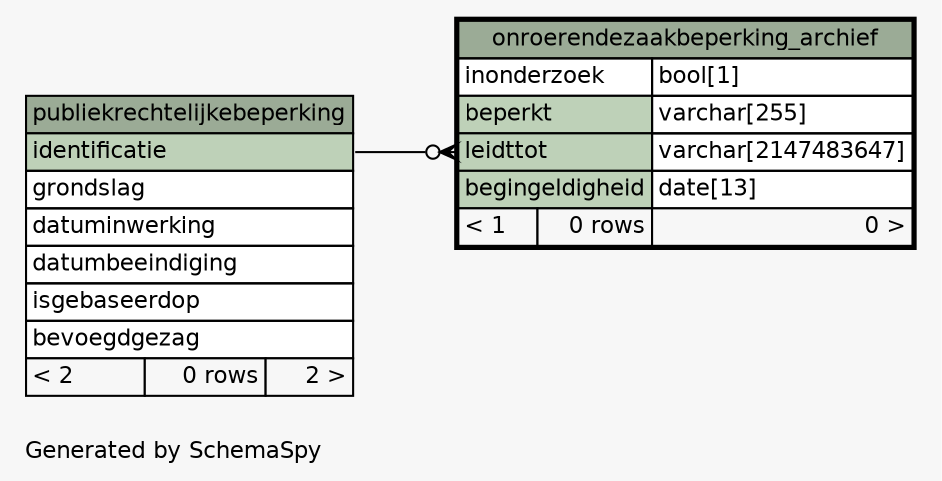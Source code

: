 // dot 2.43.0 on Linux 5.19.0-46-generic
// SchemaSpy rev Unknown
digraph "oneDegreeRelationshipsDiagram" {
  graph [
    rankdir="RL"
    bgcolor="#f7f7f7"
    label="\nGenerated by SchemaSpy"
    labeljust="l"
    nodesep="0.18"
    ranksep="0.46"
    fontname="Helvetica"
    fontsize="11"
  ];
  node [
    fontname="Helvetica"
    fontsize="11"
    shape="plaintext"
  ];
  edge [
    arrowsize="0.8"
  ];
  "onroerendezaakbeperking_archief":"leidttot":w -> "publiekrechtelijkebeperking":"identificatie":e [arrowhead=none dir=back arrowtail=crowodot];
  "onroerendezaakbeperking_archief" [
    label=<
    <TABLE BORDER="2" CELLBORDER="1" CELLSPACING="0" BGCOLOR="#ffffff">
      <TR><TD COLSPAN="3" BGCOLOR="#9bab96" ALIGN="CENTER">onroerendezaakbeperking_archief</TD></TR>
      <TR><TD PORT="inonderzoek" COLSPAN="2" ALIGN="LEFT">inonderzoek</TD><TD PORT="inonderzoek.type" ALIGN="LEFT">bool[1]</TD></TR>
      <TR><TD PORT="beperkt" COLSPAN="2" BGCOLOR="#bed1b8" ALIGN="LEFT">beperkt</TD><TD PORT="beperkt.type" ALIGN="LEFT">varchar[255]</TD></TR>
      <TR><TD PORT="leidttot" COLSPAN="2" BGCOLOR="#bed1b8" ALIGN="LEFT">leidttot</TD><TD PORT="leidttot.type" ALIGN="LEFT">varchar[2147483647]</TD></TR>
      <TR><TD PORT="begingeldigheid" COLSPAN="2" BGCOLOR="#bed1b8" ALIGN="LEFT">begingeldigheid</TD><TD PORT="begingeldigheid.type" ALIGN="LEFT">date[13]</TD></TR>
      <TR><TD ALIGN="LEFT" BGCOLOR="#f7f7f7">&lt; 1</TD><TD ALIGN="RIGHT" BGCOLOR="#f7f7f7">0 rows</TD><TD ALIGN="RIGHT" BGCOLOR="#f7f7f7">0 &gt;</TD></TR>
    </TABLE>>
    URL="onroerendezaakbeperking_archief.html"
    tooltip="onroerendezaakbeperking_archief"
  ];
  "publiekrechtelijkebeperking" [
    label=<
    <TABLE BORDER="0" CELLBORDER="1" CELLSPACING="0" BGCOLOR="#ffffff">
      <TR><TD COLSPAN="3" BGCOLOR="#9bab96" ALIGN="CENTER">publiekrechtelijkebeperking</TD></TR>
      <TR><TD PORT="identificatie" COLSPAN="3" BGCOLOR="#bed1b8" ALIGN="LEFT">identificatie</TD></TR>
      <TR><TD PORT="grondslag" COLSPAN="3" ALIGN="LEFT">grondslag</TD></TR>
      <TR><TD PORT="datuminwerking" COLSPAN="3" ALIGN="LEFT">datuminwerking</TD></TR>
      <TR><TD PORT="datumbeeindiging" COLSPAN="3" ALIGN="LEFT">datumbeeindiging</TD></TR>
      <TR><TD PORT="isgebaseerdop" COLSPAN="3" ALIGN="LEFT">isgebaseerdop</TD></TR>
      <TR><TD PORT="bevoegdgezag" COLSPAN="3" ALIGN="LEFT">bevoegdgezag</TD></TR>
      <TR><TD ALIGN="LEFT" BGCOLOR="#f7f7f7">&lt; 2</TD><TD ALIGN="RIGHT" BGCOLOR="#f7f7f7">0 rows</TD><TD ALIGN="RIGHT" BGCOLOR="#f7f7f7">2 &gt;</TD></TR>
    </TABLE>>
    URL="publiekrechtelijkebeperking.html"
    tooltip="publiekrechtelijkebeperking"
  ];
}
